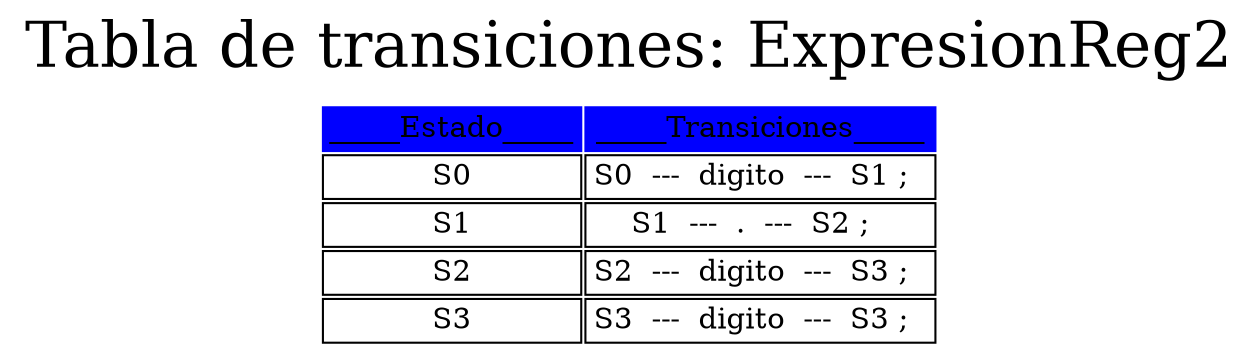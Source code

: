 digraph G {
splines=false;
graph [ dpi = 700 ];
label = <Tabla de transiciones: ExpresionReg2>
labelloc = t
fontsize=30
tbl [
shape=plaintext
label=<
<table border='0' cellborder='1' cellspacing='2'>
<tr><td color='blue' bgcolor='blue'>_____Estado_____</td><td colspan='2' color='blue' bgcolor='blue'>_____Transiciones_____</td></tr>
<tr><td>S0</td><td colspan="2">S0  ---  digito  ---  S1 ;  </td></tr>
<tr><td>S1</td><td colspan="2">S1  ---  .  ---  S2 ;  </td></tr>
<tr><td>S2</td><td colspan="2">S2  ---  digito  ---  S3 ;  </td></tr>
<tr><td>S3</td><td colspan="2">S3  ---  digito  ---  S3 ;  </td></tr>
</table>
>];
}
